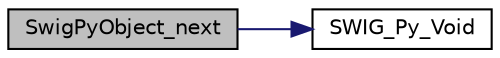 digraph "SwigPyObject_next"
{
 // LATEX_PDF_SIZE
  edge [fontname="Helvetica",fontsize="10",labelfontname="Helvetica",labelfontsize="10"];
  node [fontname="Helvetica",fontsize="10",shape=record];
  rankdir="LR";
  Node1 [label="SwigPyObject_next",height=0.2,width=0.4,color="black", fillcolor="grey75", style="filled", fontcolor="black",tooltip=" "];
  Node1 -> Node2 [color="midnightblue",fontsize="10",style="solid",fontname="Helvetica"];
  Node2 [label="SWIG_Py_Void",height=0.2,width=0.4,color="black", fillcolor="white", style="filled",URL="$de/d48/swig__runtime_8h.html#a58444beab90053980c3b472b9cb921a1",tooltip=" "];
}
